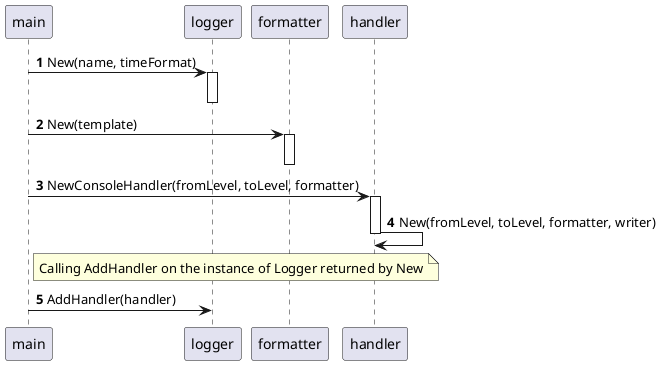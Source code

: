 @startuml
'https://plantuml.com/sequence-diagram

autonumber

participant main
participant logger
participant formatter
participant handler

main -> logger: New(name, timeFormat)
activate logger
deactivate logger

main -> formatter: New(template)
activate formatter
deactivate formatter

main -> handler: NewConsoleHandler(fromLevel, toLevel, formatter)
activate handler
handler -> handler: New(fromLevel, toLevel, formatter, writer)
deactivate handler

note right of main: Calling AddHandler on the instance of Logger returned by New
main -> logger: AddHandler(handler)
@enduml